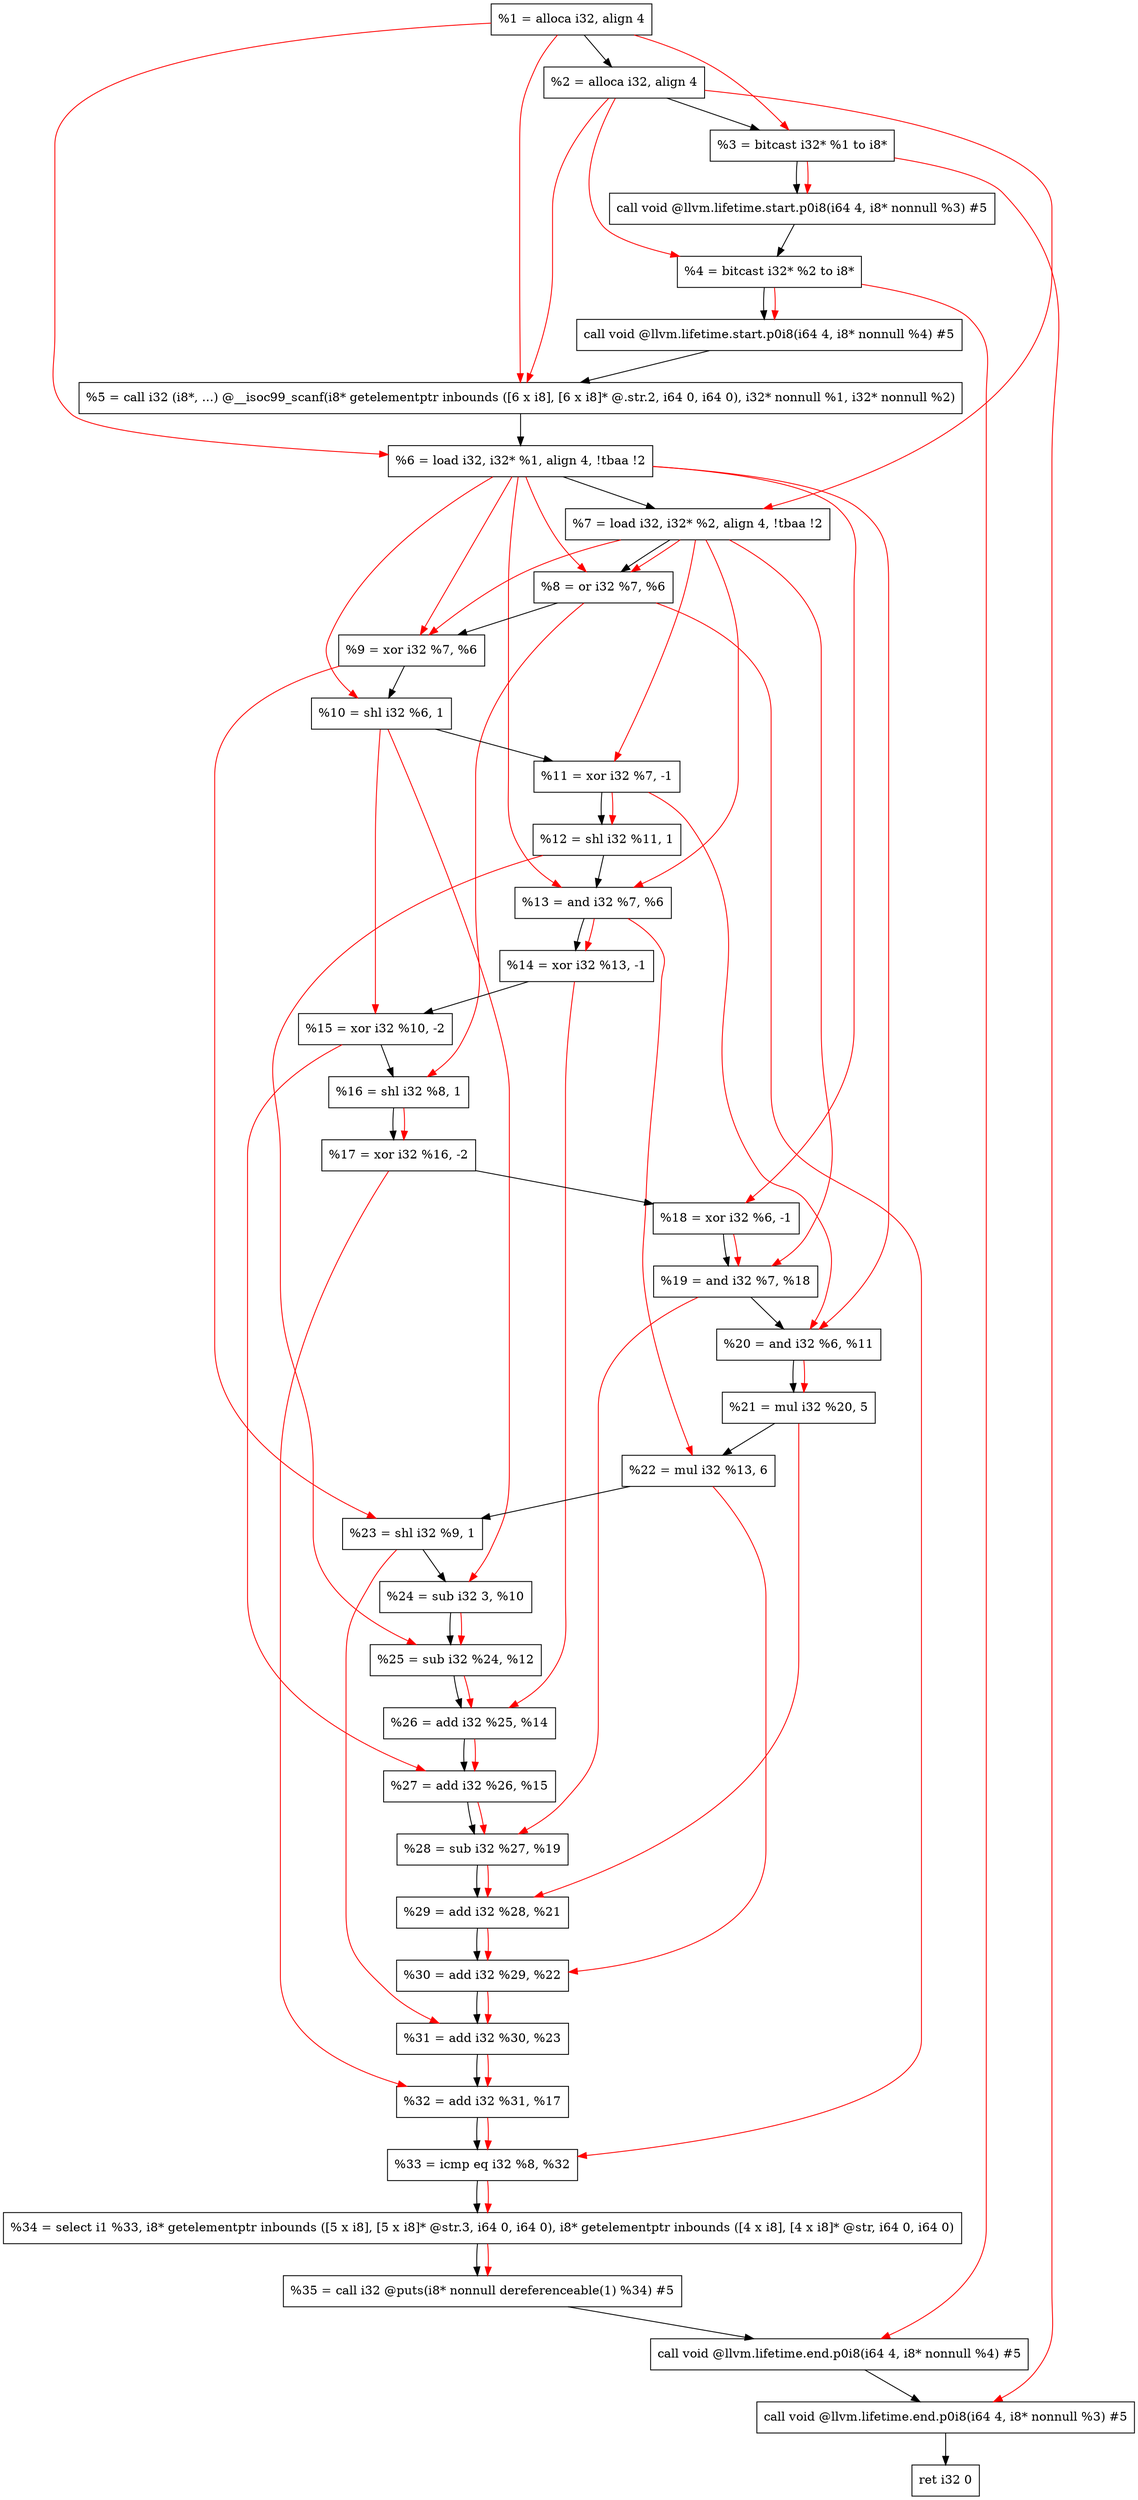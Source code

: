 digraph "DFG for'main' function" {
	Node0x1e40e98[shape=record, label="  %1 = alloca i32, align 4"];
	Node0x1e40f18[shape=record, label="  %2 = alloca i32, align 4"];
	Node0x1e40fa8[shape=record, label="  %3 = bitcast i32* %1 to i8*"];
	Node0x1e41408[shape=record, label="  call void @llvm.lifetime.start.p0i8(i64 4, i8* nonnull %3) #5"];
	Node0x1e414e8[shape=record, label="  %4 = bitcast i32* %2 to i8*"];
	Node0x1e41608[shape=record, label="  call void @llvm.lifetime.start.p0i8(i64 4, i8* nonnull %4) #5"];
	Node0x1e41840[shape=record, label="  %5 = call i32 (i8*, ...) @__isoc99_scanf(i8* getelementptr inbounds ([6 x i8], [6 x i8]* @.str.2, i64 0, i64 0), i32* nonnull %1, i32* nonnull %2)"];
	Node0x1e418f8[shape=record, label="  %6 = load i32, i32* %1, align 4, !tbaa !2"];
	Node0x1e42868[shape=record, label="  %7 = load i32, i32* %2, align 4, !tbaa !2"];
	Node0x1e42ef0[shape=record, label="  %8 = or i32 %7, %6"];
	Node0x1e42f60[shape=record, label="  %9 = xor i32 %7, %6"];
	Node0x1e42fd0[shape=record, label="  %10 = shl i32 %6, 1"];
	Node0x1e43040[shape=record, label="  %11 = xor i32 %7, -1"];
	Node0x1e430b0[shape=record, label="  %12 = shl i32 %11, 1"];
	Node0x1e43120[shape=record, label="  %13 = and i32 %7, %6"];
	Node0x1e43190[shape=record, label="  %14 = xor i32 %13, -1"];
	Node0x1e43200[shape=record, label="  %15 = xor i32 %10, -2"];
	Node0x1e43270[shape=record, label="  %16 = shl i32 %8, 1"];
	Node0x1e432e0[shape=record, label="  %17 = xor i32 %16, -2"];
	Node0x1e43350[shape=record, label="  %18 = xor i32 %6, -1"];
	Node0x1e433c0[shape=record, label="  %19 = and i32 %7, %18"];
	Node0x1e43430[shape=record, label="  %20 = and i32 %6, %11"];
	Node0x1e434a0[shape=record, label="  %21 = mul i32 %20, 5"];
	Node0x1e43510[shape=record, label="  %22 = mul i32 %13, 6"];
	Node0x1e43580[shape=record, label="  %23 = shl i32 %9, 1"];
	Node0x1e435f0[shape=record, label="  %24 = sub i32 3, %10"];
	Node0x1e43660[shape=record, label="  %25 = sub i32 %24, %12"];
	Node0x1e436d0[shape=record, label="  %26 = add i32 %25, %14"];
	Node0x1e43740[shape=record, label="  %27 = add i32 %26, %15"];
	Node0x1e437b0[shape=record, label="  %28 = sub i32 %27, %19"];
	Node0x1e43820[shape=record, label="  %29 = add i32 %28, %21"];
	Node0x1e43890[shape=record, label="  %30 = add i32 %29, %22"];
	Node0x1e43900[shape=record, label="  %31 = add i32 %30, %23"];
	Node0x1e43970[shape=record, label="  %32 = add i32 %31, %17"];
	Node0x1e43bf0[shape=record, label="  %33 = icmp eq i32 %8, %32"];
	Node0x1de19d8[shape=record, label="  %34 = select i1 %33, i8* getelementptr inbounds ([5 x i8], [5 x i8]* @str.3, i64 0, i64 0), i8* getelementptr inbounds ([4 x i8], [4 x i8]* @str, i64 0, i64 0)"];
	Node0x1e43c80[shape=record, label="  %35 = call i32 @puts(i8* nonnull dereferenceable(1) %34) #5"];
	Node0x1e43ed8[shape=record, label="  call void @llvm.lifetime.end.p0i8(i64 4, i8* nonnull %4) #5"];
	Node0x1e44038[shape=record, label="  call void @llvm.lifetime.end.p0i8(i64 4, i8* nonnull %3) #5"];
	Node0x1e440f8[shape=record, label="  ret i32 0"];
	Node0x1e40e98 -> Node0x1e40f18;
	Node0x1e40f18 -> Node0x1e40fa8;
	Node0x1e40fa8 -> Node0x1e41408;
	Node0x1e41408 -> Node0x1e414e8;
	Node0x1e414e8 -> Node0x1e41608;
	Node0x1e41608 -> Node0x1e41840;
	Node0x1e41840 -> Node0x1e418f8;
	Node0x1e418f8 -> Node0x1e42868;
	Node0x1e42868 -> Node0x1e42ef0;
	Node0x1e42ef0 -> Node0x1e42f60;
	Node0x1e42f60 -> Node0x1e42fd0;
	Node0x1e42fd0 -> Node0x1e43040;
	Node0x1e43040 -> Node0x1e430b0;
	Node0x1e430b0 -> Node0x1e43120;
	Node0x1e43120 -> Node0x1e43190;
	Node0x1e43190 -> Node0x1e43200;
	Node0x1e43200 -> Node0x1e43270;
	Node0x1e43270 -> Node0x1e432e0;
	Node0x1e432e0 -> Node0x1e43350;
	Node0x1e43350 -> Node0x1e433c0;
	Node0x1e433c0 -> Node0x1e43430;
	Node0x1e43430 -> Node0x1e434a0;
	Node0x1e434a0 -> Node0x1e43510;
	Node0x1e43510 -> Node0x1e43580;
	Node0x1e43580 -> Node0x1e435f0;
	Node0x1e435f0 -> Node0x1e43660;
	Node0x1e43660 -> Node0x1e436d0;
	Node0x1e436d0 -> Node0x1e43740;
	Node0x1e43740 -> Node0x1e437b0;
	Node0x1e437b0 -> Node0x1e43820;
	Node0x1e43820 -> Node0x1e43890;
	Node0x1e43890 -> Node0x1e43900;
	Node0x1e43900 -> Node0x1e43970;
	Node0x1e43970 -> Node0x1e43bf0;
	Node0x1e43bf0 -> Node0x1de19d8;
	Node0x1de19d8 -> Node0x1e43c80;
	Node0x1e43c80 -> Node0x1e43ed8;
	Node0x1e43ed8 -> Node0x1e44038;
	Node0x1e44038 -> Node0x1e440f8;
edge [color=red]
	Node0x1e40e98 -> Node0x1e40fa8;
	Node0x1e40fa8 -> Node0x1e41408;
	Node0x1e40f18 -> Node0x1e414e8;
	Node0x1e414e8 -> Node0x1e41608;
	Node0x1e40e98 -> Node0x1e41840;
	Node0x1e40f18 -> Node0x1e41840;
	Node0x1e40e98 -> Node0x1e418f8;
	Node0x1e40f18 -> Node0x1e42868;
	Node0x1e42868 -> Node0x1e42ef0;
	Node0x1e418f8 -> Node0x1e42ef0;
	Node0x1e42868 -> Node0x1e42f60;
	Node0x1e418f8 -> Node0x1e42f60;
	Node0x1e418f8 -> Node0x1e42fd0;
	Node0x1e42868 -> Node0x1e43040;
	Node0x1e43040 -> Node0x1e430b0;
	Node0x1e42868 -> Node0x1e43120;
	Node0x1e418f8 -> Node0x1e43120;
	Node0x1e43120 -> Node0x1e43190;
	Node0x1e42fd0 -> Node0x1e43200;
	Node0x1e42ef0 -> Node0x1e43270;
	Node0x1e43270 -> Node0x1e432e0;
	Node0x1e418f8 -> Node0x1e43350;
	Node0x1e42868 -> Node0x1e433c0;
	Node0x1e43350 -> Node0x1e433c0;
	Node0x1e418f8 -> Node0x1e43430;
	Node0x1e43040 -> Node0x1e43430;
	Node0x1e43430 -> Node0x1e434a0;
	Node0x1e43120 -> Node0x1e43510;
	Node0x1e42f60 -> Node0x1e43580;
	Node0x1e42fd0 -> Node0x1e435f0;
	Node0x1e435f0 -> Node0x1e43660;
	Node0x1e430b0 -> Node0x1e43660;
	Node0x1e43660 -> Node0x1e436d0;
	Node0x1e43190 -> Node0x1e436d0;
	Node0x1e436d0 -> Node0x1e43740;
	Node0x1e43200 -> Node0x1e43740;
	Node0x1e43740 -> Node0x1e437b0;
	Node0x1e433c0 -> Node0x1e437b0;
	Node0x1e437b0 -> Node0x1e43820;
	Node0x1e434a0 -> Node0x1e43820;
	Node0x1e43820 -> Node0x1e43890;
	Node0x1e43510 -> Node0x1e43890;
	Node0x1e43890 -> Node0x1e43900;
	Node0x1e43580 -> Node0x1e43900;
	Node0x1e43900 -> Node0x1e43970;
	Node0x1e432e0 -> Node0x1e43970;
	Node0x1e42ef0 -> Node0x1e43bf0;
	Node0x1e43970 -> Node0x1e43bf0;
	Node0x1e43bf0 -> Node0x1de19d8;
	Node0x1de19d8 -> Node0x1e43c80;
	Node0x1e414e8 -> Node0x1e43ed8;
	Node0x1e40fa8 -> Node0x1e44038;
}
